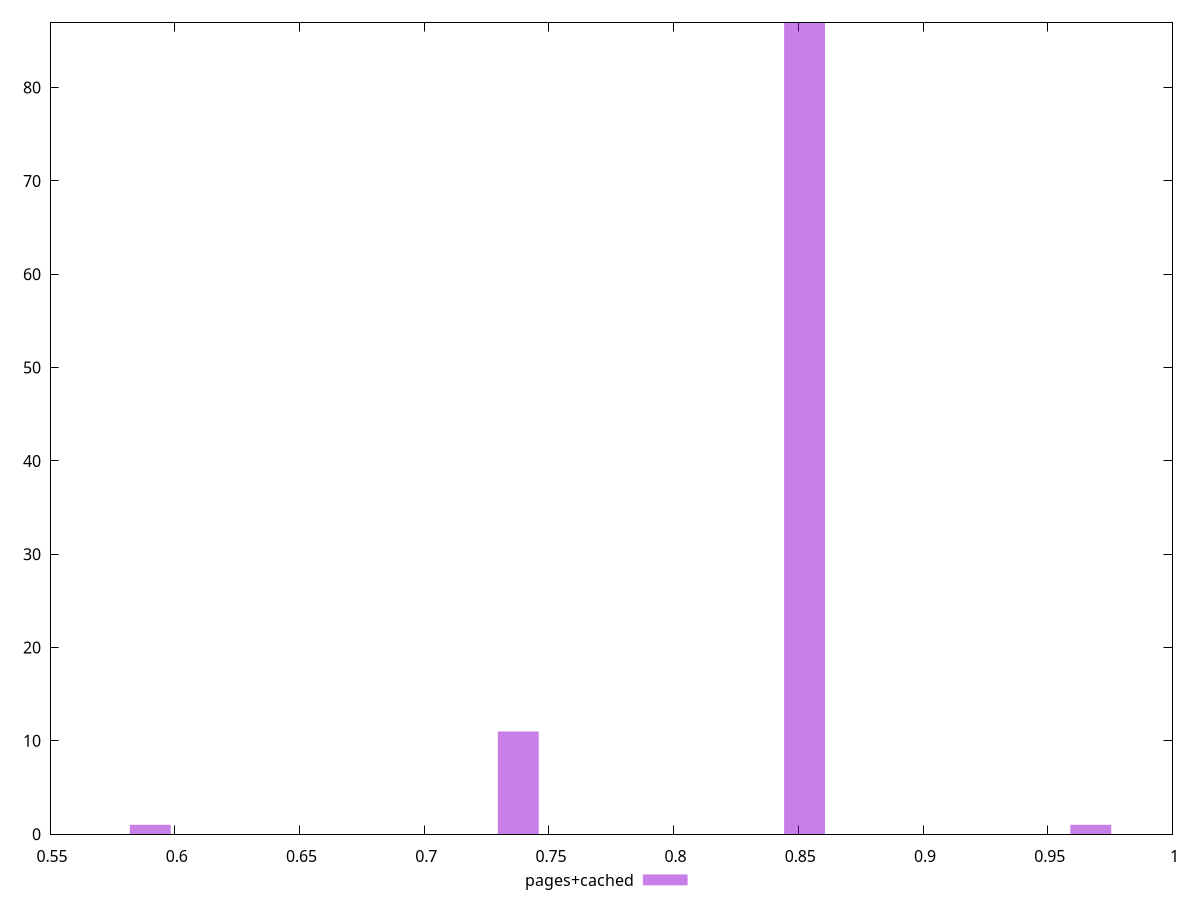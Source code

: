 $_pagesCached <<EOF
0.5901862232433457 1
0.8524912113514993 87
0.9672496436488165 1
0.737732779054182 11
EOF
set key outside below
set terminal pngcairo
set output "report_00006_2020-11-02T20-21-41.718Z/uses-http2/pages+cached//hist.png"
set yrange [0:87]
set boxwidth 0.0163940617567596
set style fill transparent solid 0.5 noborder
plot $_pagesCached title "pages+cached" with boxes ,